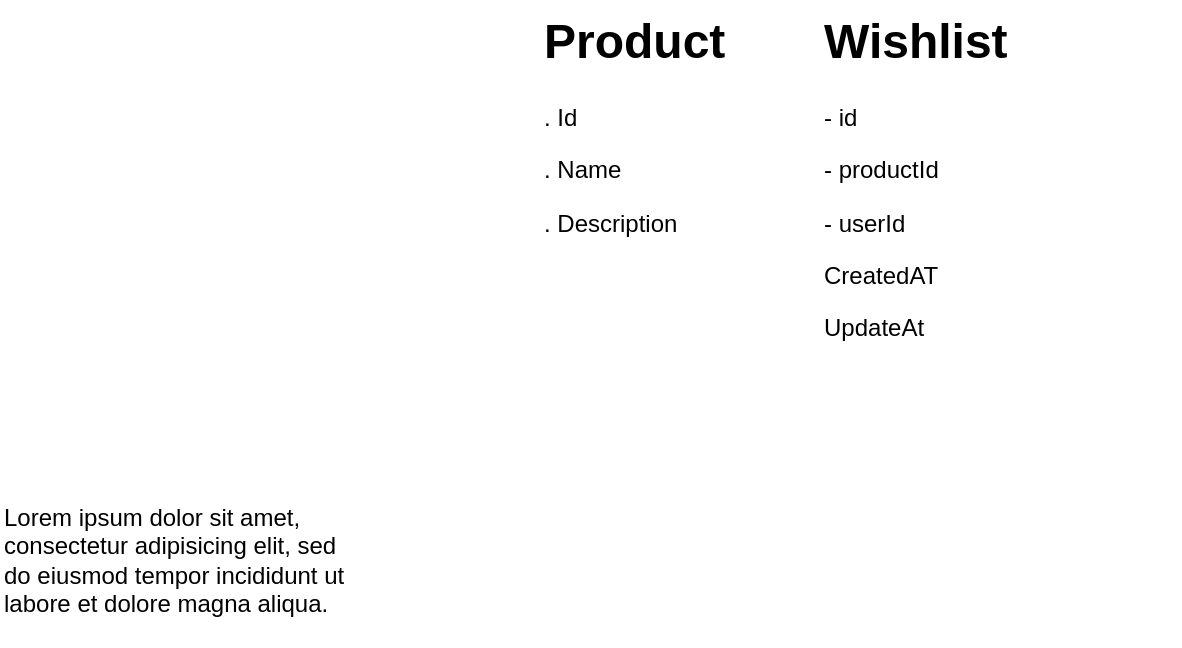 <mxfile version="26.0.11">
  <diagram name="Page-1" id="mT1F8vcwhFO7ZBE5nL5x">
    <mxGraphModel dx="819" dy="422" grid="1" gridSize="10" guides="1" tooltips="1" connect="1" arrows="1" fold="1" page="1" pageScale="1" pageWidth="827" pageHeight="1169" math="0" shadow="0">
      <root>
        <mxCell id="0" />
        <mxCell id="1" parent="0" />
        <mxCell id="UudOnzUR4N78he5Arojo-4" value="&lt;h1 style=&quot;margin-top: 0px;&quot;&gt;Product&lt;/h1&gt;&lt;p&gt;. Id&lt;/p&gt;&lt;p&gt;. Name&lt;/p&gt;&lt;p&gt;. Description&lt;/p&gt;" style="text;html=1;whiteSpace=wrap;overflow=hidden;rounded=0;" vertex="1" parent="1">
          <mxGeometry x="520" width="120" height="120" as="geometry" />
        </mxCell>
        <mxCell id="UudOnzUR4N78he5Arojo-5" value="&lt;h1 style=&quot;margin-top: 0px;&quot;&gt;Wishlist&lt;/h1&gt;&lt;p&gt;- id&lt;/p&gt;&lt;p&gt;- productId&lt;/p&gt;&lt;p&gt;- userId&lt;/p&gt;&lt;p&gt;CreatedAT&lt;/p&gt;&lt;p&gt;UpdateAt&lt;/p&gt;" style="text;html=1;whiteSpace=wrap;overflow=hidden;rounded=0;" vertex="1" parent="1">
          <mxGeometry x="660" width="180" height="180" as="geometry" />
        </mxCell>
        <mxCell id="UudOnzUR4N78he5Arojo-6" value="&lt;h1 style=&quot;margin-top: 0px;&quot;&gt;&lt;br&gt;&lt;/h1&gt;&lt;p&gt;Lorem ipsum dolor sit amet, consectetur adipisicing elit, sed do eiusmod tempor incididunt ut labore et dolore magna aliqua.&lt;/p&gt;" style="text;html=1;whiteSpace=wrap;overflow=hidden;rounded=0;" vertex="1" parent="1">
          <mxGeometry x="250" y="200" width="180" height="120" as="geometry" />
        </mxCell>
      </root>
    </mxGraphModel>
  </diagram>
</mxfile>
